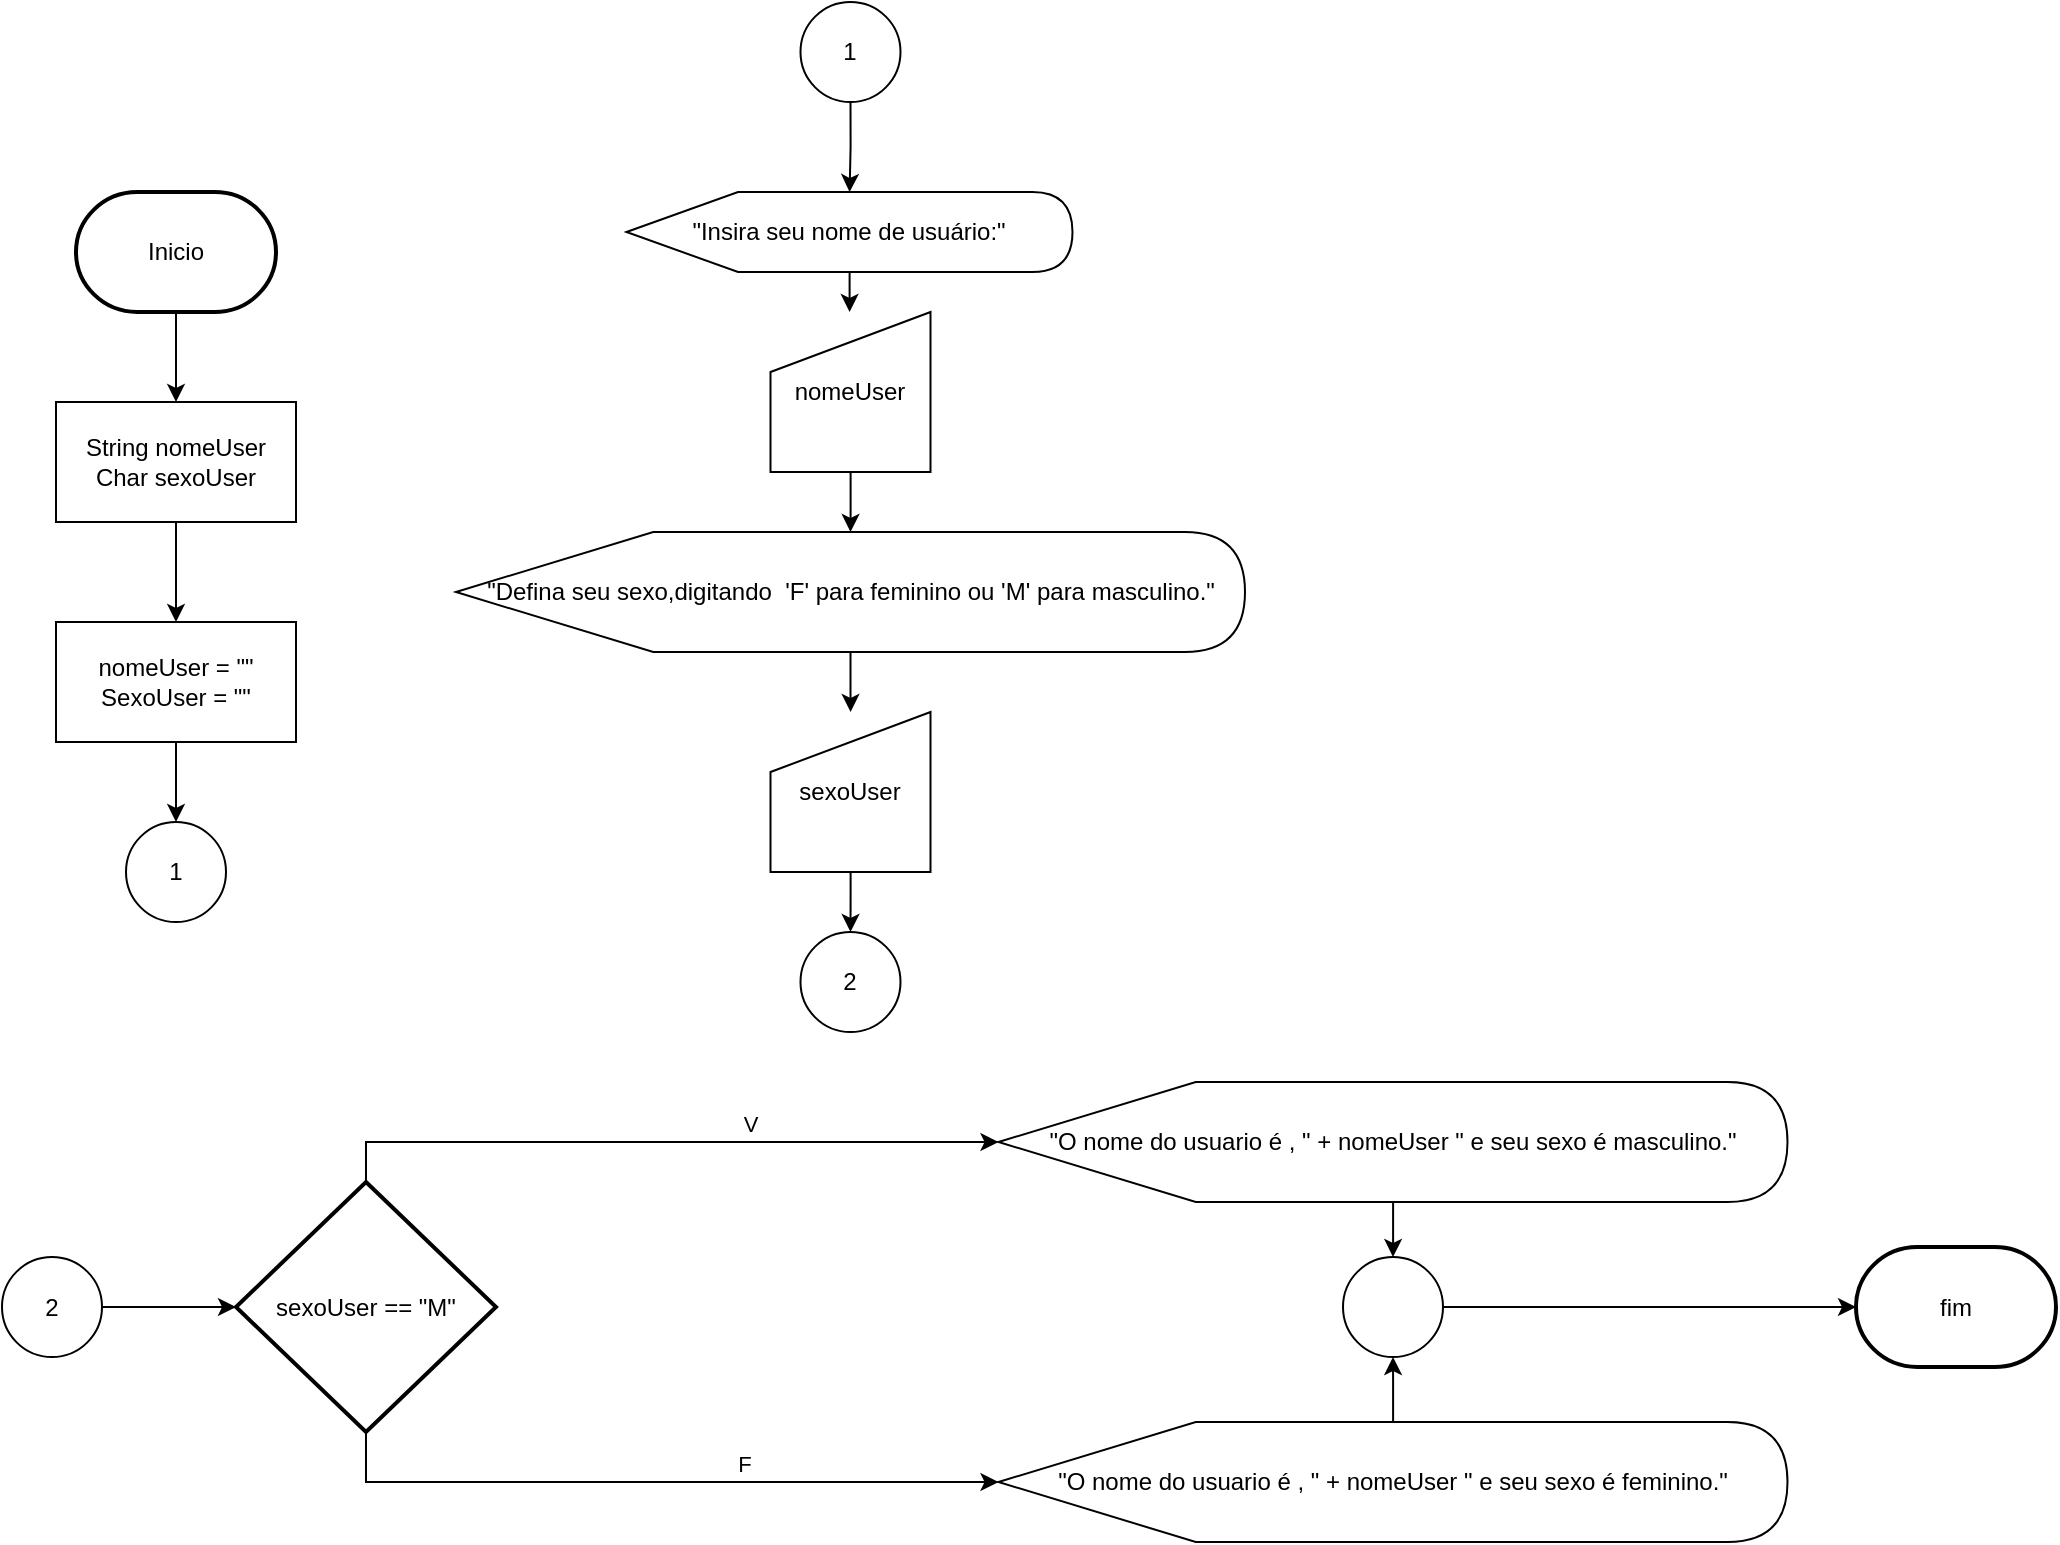 <mxfile version="26.1.1">
  <diagram name="Página-1" id="mBzztjjE1htirHH1m6_b">
    <mxGraphModel dx="1707" dy="532" grid="1" gridSize="10" guides="1" tooltips="1" connect="1" arrows="1" fold="1" page="1" pageScale="1" pageWidth="827" pageHeight="1169" math="0" shadow="0">
      <root>
        <mxCell id="0" />
        <mxCell id="1" parent="0" />
        <mxCell id="PZAd172AtOwlA6TTgWJv-4" value="" style="edgeStyle=orthogonalEdgeStyle;rounded=0;orthogonalLoop=1;jettySize=auto;html=1;" parent="1" source="PZAd172AtOwlA6TTgWJv-2" target="PZAd172AtOwlA6TTgWJv-3" edge="1">
          <mxGeometry relative="1" as="geometry" />
        </mxCell>
        <mxCell id="PZAd172AtOwlA6TTgWJv-2" value="Inicio" style="strokeWidth=2;html=1;shape=mxgraph.flowchart.terminator;whiteSpace=wrap;" parent="1" vertex="1">
          <mxGeometry x="-780" y="455" width="100" height="60" as="geometry" />
        </mxCell>
        <mxCell id="PZAd172AtOwlA6TTgWJv-6" value="" style="edgeStyle=orthogonalEdgeStyle;rounded=0;orthogonalLoop=1;jettySize=auto;html=1;" parent="1" source="PZAd172AtOwlA6TTgWJv-3" target="PZAd172AtOwlA6TTgWJv-5" edge="1">
          <mxGeometry relative="1" as="geometry" />
        </mxCell>
        <mxCell id="PZAd172AtOwlA6TTgWJv-3" value="String nomeUser&lt;div&gt;Char sexoUser&lt;/div&gt;" style="rounded=0;whiteSpace=wrap;html=1;" parent="1" vertex="1">
          <mxGeometry x="-790" y="560" width="120" height="60" as="geometry" />
        </mxCell>
        <mxCell id="PZAd172AtOwlA6TTgWJv-8" value="" style="edgeStyle=orthogonalEdgeStyle;rounded=0;orthogonalLoop=1;jettySize=auto;html=1;" parent="1" source="PZAd172AtOwlA6TTgWJv-5" target="PZAd172AtOwlA6TTgWJv-7" edge="1">
          <mxGeometry relative="1" as="geometry" />
        </mxCell>
        <mxCell id="PZAd172AtOwlA6TTgWJv-5" value="nomeUser = &quot;&quot;&lt;div&gt;SexoUser = &quot;&quot;&lt;/div&gt;" style="rounded=0;whiteSpace=wrap;html=1;" parent="1" vertex="1">
          <mxGeometry x="-790" y="670" width="120" height="60" as="geometry" />
        </mxCell>
        <mxCell id="PZAd172AtOwlA6TTgWJv-7" value="1" style="ellipse;whiteSpace=wrap;html=1;aspect=fixed;" parent="1" vertex="1">
          <mxGeometry x="-755" y="770" width="50" height="50" as="geometry" />
        </mxCell>
        <mxCell id="PZAd172AtOwlA6TTgWJv-12" value="" style="edgeStyle=orthogonalEdgeStyle;rounded=0;orthogonalLoop=1;jettySize=auto;html=1;" parent="1" source="PZAd172AtOwlA6TTgWJv-9" target="PZAd172AtOwlA6TTgWJv-11" edge="1">
          <mxGeometry relative="1" as="geometry" />
        </mxCell>
        <mxCell id="PZAd172AtOwlA6TTgWJv-9" value="1" style="ellipse;whiteSpace=wrap;html=1;aspect=fixed;" parent="1" vertex="1">
          <mxGeometry x="-417.75" y="360" width="50" height="50" as="geometry" />
        </mxCell>
        <mxCell id="PZAd172AtOwlA6TTgWJv-17" value="" style="edgeStyle=orthogonalEdgeStyle;rounded=0;orthogonalLoop=1;jettySize=auto;html=1;" parent="1" source="PZAd172AtOwlA6TTgWJv-10" target="PZAd172AtOwlA6TTgWJv-14" edge="1">
          <mxGeometry relative="1" as="geometry" />
        </mxCell>
        <mxCell id="PZAd172AtOwlA6TTgWJv-10" value="&quot;Defina seu sexo,digitando&amp;nbsp; &#39;F&#39; para feminino ou &#39;M&#39; para masculino.&quot;" style="shape=display;whiteSpace=wrap;html=1;" parent="1" vertex="1">
          <mxGeometry x="-590" y="625" width="394.5" height="60" as="geometry" />
        </mxCell>
        <mxCell id="PZAd172AtOwlA6TTgWJv-15" value="" style="edgeStyle=orthogonalEdgeStyle;rounded=0;orthogonalLoop=1;jettySize=auto;html=1;" parent="1" source="PZAd172AtOwlA6TTgWJv-11" target="PZAd172AtOwlA6TTgWJv-13" edge="1">
          <mxGeometry relative="1" as="geometry" />
        </mxCell>
        <mxCell id="PZAd172AtOwlA6TTgWJv-11" value="&quot;Insira seu nome de usuário:&quot;" style="shape=display;whiteSpace=wrap;html=1;" parent="1" vertex="1">
          <mxGeometry x="-504.75" y="455" width="223" height="40" as="geometry" />
        </mxCell>
        <mxCell id="PZAd172AtOwlA6TTgWJv-16" value="" style="edgeStyle=orthogonalEdgeStyle;rounded=0;orthogonalLoop=1;jettySize=auto;html=1;" parent="1" source="PZAd172AtOwlA6TTgWJv-13" target="PZAd172AtOwlA6TTgWJv-10" edge="1">
          <mxGeometry relative="1" as="geometry" />
        </mxCell>
        <mxCell id="PZAd172AtOwlA6TTgWJv-13" value="nomeUser" style="shape=manualInput;whiteSpace=wrap;html=1;" parent="1" vertex="1">
          <mxGeometry x="-432.75" y="515" width="80" height="80" as="geometry" />
        </mxCell>
        <mxCell id="PZAd172AtOwlA6TTgWJv-19" value="" style="edgeStyle=orthogonalEdgeStyle;rounded=0;orthogonalLoop=1;jettySize=auto;html=1;" parent="1" source="PZAd172AtOwlA6TTgWJv-14" target="PZAd172AtOwlA6TTgWJv-18" edge="1">
          <mxGeometry relative="1" as="geometry" />
        </mxCell>
        <mxCell id="PZAd172AtOwlA6TTgWJv-14" value="sexoUser" style="shape=manualInput;whiteSpace=wrap;html=1;" parent="1" vertex="1">
          <mxGeometry x="-432.75" y="715" width="80" height="80" as="geometry" />
        </mxCell>
        <mxCell id="PZAd172AtOwlA6TTgWJv-18" value="2" style="ellipse;whiteSpace=wrap;html=1;aspect=fixed;" parent="1" vertex="1">
          <mxGeometry x="-417.75" y="825" width="50" height="50" as="geometry" />
        </mxCell>
        <mxCell id="PZAd172AtOwlA6TTgWJv-22" value="" style="edgeStyle=orthogonalEdgeStyle;rounded=0;orthogonalLoop=1;jettySize=auto;html=1;" parent="1" source="PZAd172AtOwlA6TTgWJv-20" target="PZAd172AtOwlA6TTgWJv-21" edge="1">
          <mxGeometry relative="1" as="geometry" />
        </mxCell>
        <mxCell id="PZAd172AtOwlA6TTgWJv-20" value="2" style="ellipse;whiteSpace=wrap;html=1;aspect=fixed;" parent="1" vertex="1">
          <mxGeometry x="-817" y="987.5" width="50" height="50" as="geometry" />
        </mxCell>
        <mxCell id="PZAd172AtOwlA6TTgWJv-26" style="edgeStyle=orthogonalEdgeStyle;rounded=0;orthogonalLoop=1;jettySize=auto;html=1;exitX=0.5;exitY=1;exitDx=0;exitDy=0;exitPerimeter=0;" parent="1" source="PZAd172AtOwlA6TTgWJv-21" target="PZAd172AtOwlA6TTgWJv-24" edge="1">
          <mxGeometry relative="1" as="geometry" />
        </mxCell>
        <mxCell id="PZAd172AtOwlA6TTgWJv-28" value="F" style="edgeLabel;html=1;align=center;verticalAlign=middle;resizable=0;points=[];" parent="PZAd172AtOwlA6TTgWJv-26" vertex="1" connectable="0">
          <mxGeometry x="0.254" y="1" relative="1" as="geometry">
            <mxPoint y="-8" as="offset" />
          </mxGeometry>
        </mxCell>
        <mxCell id="PZAd172AtOwlA6TTgWJv-21" value="sexoUser == &quot;M&quot;" style="strokeWidth=2;html=1;shape=mxgraph.flowchart.decision;whiteSpace=wrap;" parent="1" vertex="1">
          <mxGeometry x="-700" y="950" width="130" height="125" as="geometry" />
        </mxCell>
        <mxCell id="PZAd172AtOwlA6TTgWJv-30" value="" style="edgeStyle=orthogonalEdgeStyle;rounded=0;orthogonalLoop=1;jettySize=auto;html=1;" parent="1" source="PZAd172AtOwlA6TTgWJv-23" target="PZAd172AtOwlA6TTgWJv-29" edge="1">
          <mxGeometry relative="1" as="geometry" />
        </mxCell>
        <mxCell id="PZAd172AtOwlA6TTgWJv-23" value="&quot;O nome do usuario é , &quot; + nomeUser &quot; e seu sexo é masculino.&quot;" style="shape=display;whiteSpace=wrap;html=1;size=0.25;" parent="1" vertex="1">
          <mxGeometry x="-318.75" y="900" width="394.5" height="60" as="geometry" />
        </mxCell>
        <mxCell id="PZAd172AtOwlA6TTgWJv-31" value="" style="edgeStyle=orthogonalEdgeStyle;rounded=0;orthogonalLoop=1;jettySize=auto;html=1;" parent="1" source="PZAd172AtOwlA6TTgWJv-24" target="PZAd172AtOwlA6TTgWJv-29" edge="1">
          <mxGeometry relative="1" as="geometry" />
        </mxCell>
        <mxCell id="PZAd172AtOwlA6TTgWJv-24" value="&quot;O nome do usuario é , &quot; + nomeUser &quot; e seu sexo é feminino.&quot;" style="shape=display;whiteSpace=wrap;html=1;" parent="1" vertex="1">
          <mxGeometry x="-318.75" y="1070" width="394.5" height="60" as="geometry" />
        </mxCell>
        <mxCell id="PZAd172AtOwlA6TTgWJv-25" style="edgeStyle=orthogonalEdgeStyle;rounded=0;orthogonalLoop=1;jettySize=auto;html=1;exitX=0.5;exitY=0;exitDx=0;exitDy=0;exitPerimeter=0;entryX=0;entryY=0.5;entryDx=0;entryDy=0;entryPerimeter=0;" parent="1" source="PZAd172AtOwlA6TTgWJv-21" target="PZAd172AtOwlA6TTgWJv-23" edge="1">
          <mxGeometry relative="1" as="geometry" />
        </mxCell>
        <mxCell id="PZAd172AtOwlA6TTgWJv-27" value="V" style="edgeLabel;html=1;align=center;verticalAlign=middle;resizable=0;points=[];" parent="PZAd172AtOwlA6TTgWJv-25" vertex="1" connectable="0">
          <mxGeometry x="0.261" relative="1" as="geometry">
            <mxPoint y="-9" as="offset" />
          </mxGeometry>
        </mxCell>
        <mxCell id="PZAd172AtOwlA6TTgWJv-29" value="" style="ellipse;whiteSpace=wrap;html=1;aspect=fixed;" parent="1" vertex="1">
          <mxGeometry x="-146.5" y="987.5" width="50" height="50" as="geometry" />
        </mxCell>
        <mxCell id="PZAd172AtOwlA6TTgWJv-32" value="fim" style="strokeWidth=2;html=1;shape=mxgraph.flowchart.terminator;whiteSpace=wrap;" parent="1" vertex="1">
          <mxGeometry x="110" y="982.5" width="100" height="60" as="geometry" />
        </mxCell>
        <mxCell id="PZAd172AtOwlA6TTgWJv-34" style="edgeStyle=orthogonalEdgeStyle;rounded=0;orthogonalLoop=1;jettySize=auto;html=1;exitX=1;exitY=0.5;exitDx=0;exitDy=0;entryX=0;entryY=0.5;entryDx=0;entryDy=0;entryPerimeter=0;" parent="1" source="PZAd172AtOwlA6TTgWJv-29" target="PZAd172AtOwlA6TTgWJv-32" edge="1">
          <mxGeometry relative="1" as="geometry" />
        </mxCell>
      </root>
    </mxGraphModel>
  </diagram>
</mxfile>
